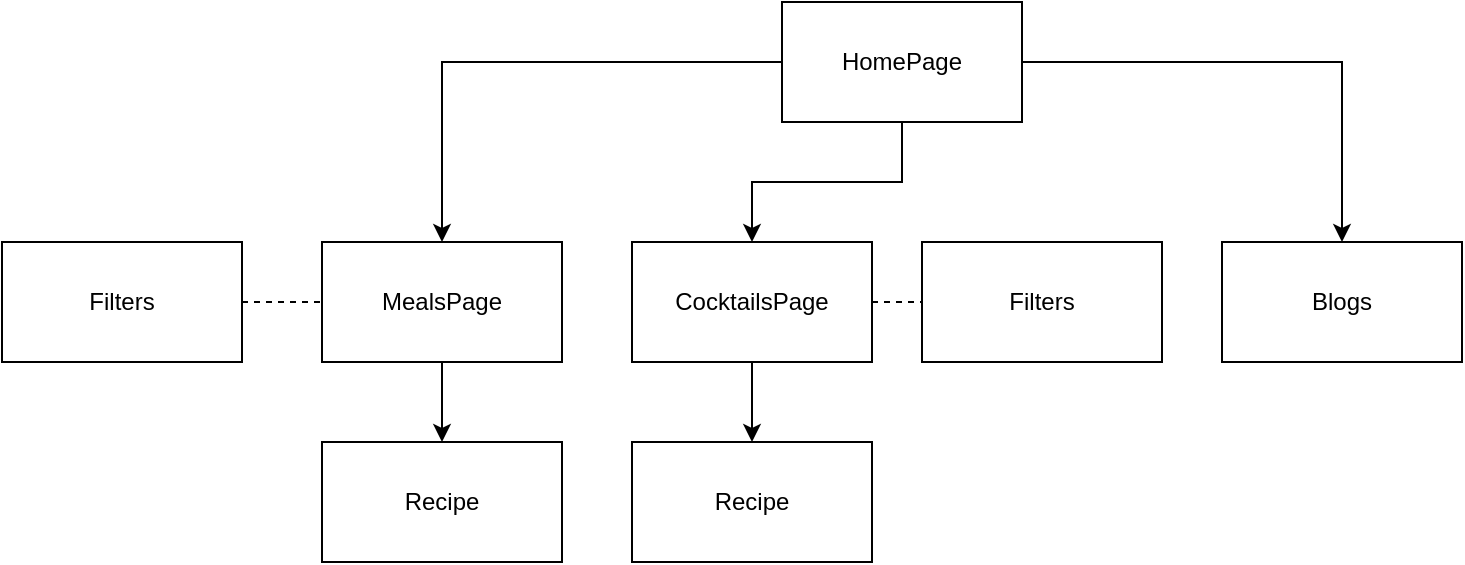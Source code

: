 <mxfile version="24.6.4" type="device">
  <diagram name="Page-1" id="psHS3y8608j5eSexN2w7">
    <mxGraphModel dx="1332" dy="622" grid="1" gridSize="10" guides="1" tooltips="1" connect="1" arrows="1" fold="1" page="1" pageScale="1" pageWidth="850" pageHeight="1100" math="0" shadow="0">
      <root>
        <mxCell id="0" />
        <mxCell id="1" parent="0" />
        <mxCell id="jxktujVA5t9StIB7bEGH-5" style="edgeStyle=orthogonalEdgeStyle;rounded=0;orthogonalLoop=1;jettySize=auto;html=1;exitX=0;exitY=0.5;exitDx=0;exitDy=0;entryX=0.5;entryY=0;entryDx=0;entryDy=0;" edge="1" parent="1" source="jxktujVA5t9StIB7bEGH-1" target="jxktujVA5t9StIB7bEGH-2">
          <mxGeometry relative="1" as="geometry" />
        </mxCell>
        <mxCell id="jxktujVA5t9StIB7bEGH-6" style="edgeStyle=orthogonalEdgeStyle;rounded=0;orthogonalLoop=1;jettySize=auto;html=1;exitX=0.5;exitY=1;exitDx=0;exitDy=0;entryX=0.5;entryY=0;entryDx=0;entryDy=0;" edge="1" parent="1" source="jxktujVA5t9StIB7bEGH-1" target="jxktujVA5t9StIB7bEGH-3">
          <mxGeometry relative="1" as="geometry" />
        </mxCell>
        <mxCell id="jxktujVA5t9StIB7bEGH-7" style="edgeStyle=orthogonalEdgeStyle;rounded=0;orthogonalLoop=1;jettySize=auto;html=1;exitX=1;exitY=0.5;exitDx=0;exitDy=0;entryX=0.5;entryY=0;entryDx=0;entryDy=0;" edge="1" parent="1" source="jxktujVA5t9StIB7bEGH-1" target="jxktujVA5t9StIB7bEGH-4">
          <mxGeometry relative="1" as="geometry" />
        </mxCell>
        <mxCell id="jxktujVA5t9StIB7bEGH-1" value="HomePage" style="rounded=0;whiteSpace=wrap;html=1;" vertex="1" parent="1">
          <mxGeometry x="500" y="220" width="120" height="60" as="geometry" />
        </mxCell>
        <mxCell id="jxktujVA5t9StIB7bEGH-10" style="edgeStyle=orthogonalEdgeStyle;rounded=0;orthogonalLoop=1;jettySize=auto;html=1;exitX=0.5;exitY=1;exitDx=0;exitDy=0;entryX=0.5;entryY=0;entryDx=0;entryDy=0;" edge="1" parent="1" source="jxktujVA5t9StIB7bEGH-2" target="jxktujVA5t9StIB7bEGH-8">
          <mxGeometry relative="1" as="geometry" />
        </mxCell>
        <mxCell id="jxktujVA5t9StIB7bEGH-2" value="MealsPage" style="rounded=0;whiteSpace=wrap;html=1;" vertex="1" parent="1">
          <mxGeometry x="270" y="340" width="120" height="60" as="geometry" />
        </mxCell>
        <mxCell id="jxktujVA5t9StIB7bEGH-11" style="edgeStyle=orthogonalEdgeStyle;rounded=0;orthogonalLoop=1;jettySize=auto;html=1;exitX=0.5;exitY=1;exitDx=0;exitDy=0;entryX=0.5;entryY=0;entryDx=0;entryDy=0;" edge="1" parent="1" source="jxktujVA5t9StIB7bEGH-3" target="jxktujVA5t9StIB7bEGH-9">
          <mxGeometry relative="1" as="geometry" />
        </mxCell>
        <mxCell id="jxktujVA5t9StIB7bEGH-3" value="CocktailsPage" style="rounded=0;whiteSpace=wrap;html=1;" vertex="1" parent="1">
          <mxGeometry x="425" y="340" width="120" height="60" as="geometry" />
        </mxCell>
        <mxCell id="jxktujVA5t9StIB7bEGH-4" value="Blogs" style="rounded=0;whiteSpace=wrap;html=1;" vertex="1" parent="1">
          <mxGeometry x="720" y="340" width="120" height="60" as="geometry" />
        </mxCell>
        <mxCell id="jxktujVA5t9StIB7bEGH-8" value="Recipe" style="rounded=0;whiteSpace=wrap;html=1;" vertex="1" parent="1">
          <mxGeometry x="270" y="440" width="120" height="60" as="geometry" />
        </mxCell>
        <mxCell id="jxktujVA5t9StIB7bEGH-9" value="Recipe" style="rounded=0;whiteSpace=wrap;html=1;" vertex="1" parent="1">
          <mxGeometry x="425" y="440" width="120" height="60" as="geometry" />
        </mxCell>
        <mxCell id="jxktujVA5t9StIB7bEGH-17" value="Filters" style="rounded=0;whiteSpace=wrap;html=1;" vertex="1" parent="1">
          <mxGeometry x="110" y="340" width="120" height="60" as="geometry" />
        </mxCell>
        <mxCell id="jxktujVA5t9StIB7bEGH-18" value="Filters" style="rounded=0;whiteSpace=wrap;html=1;" vertex="1" parent="1">
          <mxGeometry x="570" y="340" width="120" height="60" as="geometry" />
        </mxCell>
        <mxCell id="jxktujVA5t9StIB7bEGH-19" value="" style="endArrow=none;dashed=1;html=1;rounded=0;exitX=1;exitY=0.5;exitDx=0;exitDy=0;entryX=0;entryY=0.5;entryDx=0;entryDy=0;" edge="1" parent="1" source="jxktujVA5t9StIB7bEGH-17" target="jxktujVA5t9StIB7bEGH-2">
          <mxGeometry width="50" height="50" relative="1" as="geometry">
            <mxPoint x="540" y="350" as="sourcePoint" />
            <mxPoint x="590" y="300" as="targetPoint" />
          </mxGeometry>
        </mxCell>
        <mxCell id="jxktujVA5t9StIB7bEGH-20" value="" style="endArrow=none;dashed=1;html=1;rounded=0;entryX=0;entryY=0.5;entryDx=0;entryDy=0;exitX=1;exitY=0.5;exitDx=0;exitDy=0;" edge="1" parent="1" source="jxktujVA5t9StIB7bEGH-3" target="jxktujVA5t9StIB7bEGH-18">
          <mxGeometry width="50" height="50" relative="1" as="geometry">
            <mxPoint x="400" y="350" as="sourcePoint" />
            <mxPoint x="450" y="300" as="targetPoint" />
          </mxGeometry>
        </mxCell>
      </root>
    </mxGraphModel>
  </diagram>
</mxfile>
